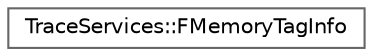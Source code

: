digraph "Graphical Class Hierarchy"
{
 // INTERACTIVE_SVG=YES
 // LATEX_PDF_SIZE
  bgcolor="transparent";
  edge [fontname=Helvetica,fontsize=10,labelfontname=Helvetica,labelfontsize=10];
  node [fontname=Helvetica,fontsize=10,shape=box,height=0.2,width=0.4];
  rankdir="LR";
  Node0 [id="Node000000",label="TraceServices::FMemoryTagInfo",height=0.2,width=0.4,color="grey40", fillcolor="white", style="filled",URL="$d7/dd6/structTraceServices_1_1FMemoryTagInfo.html",tooltip=" "];
}

